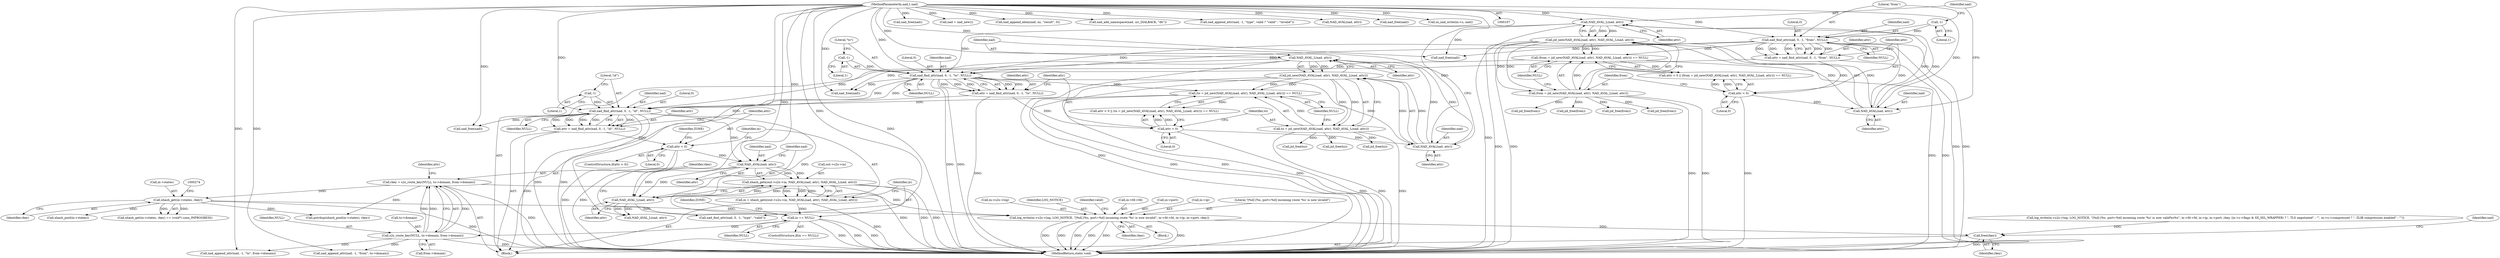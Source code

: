 digraph "0_jabberd2_aabcffae560d5fd00cd1d2ffce5d760353cf0a4d_0@API" {
"1000333" [label="(Call,log_write(in->s2s->log, LOG_NOTICE, \"[%d] [%s, port=%d] incoming route '%s' is now invalid\", in->fd->fd, in->ip, in->port, rkey))"];
"1000243" [label="(Call,rkey = s2s_route_key(NULL, to->domain, from->domain))"];
"1000245" [label="(Call,s2s_route_key(NULL, to->domain, from->domain))"];
"1000223" [label="(Call,in == NULL)"];
"1000208" [label="(Call,in = xhash_getx(out->s2s->in, NAD_AVAL(nad, attr), NAD_AVAL_L(nad, attr)))"];
"1000210" [label="(Call,xhash_getx(out->s2s->in, NAD_AVAL(nad, attr), NAD_AVAL_L(nad, attr)))"];
"1000216" [label="(Call,NAD_AVAL(nad, attr))"];
"1000186" [label="(Call,nad_find_attr(nad, 0, -1, \"id\", NULL))"];
"1000171" [label="(Call,NAD_AVAL_L(nad, attr))"];
"1000168" [label="(Call,NAD_AVAL(nad, attr))"];
"1000152" [label="(Call,nad_find_attr(nad, 0, -1, \"to\", NULL))"];
"1000139" [label="(Call,NAD_AVAL_L(nad, attr))"];
"1000136" [label="(Call,NAD_AVAL(nad, attr))"];
"1000120" [label="(Call,nad_find_attr(nad, 0, -1, \"from\", NULL))"];
"1000109" [label="(MethodParameterIn,nad_t nad)"];
"1000123" [label="(Call,-1)"];
"1000129" [label="(Call,attr < 0)"];
"1000118" [label="(Call,attr = nad_find_attr(nad, 0, -1, \"from\", NULL))"];
"1000155" [label="(Call,-1)"];
"1000132" [label="(Call,(from = jid_new(NAD_AVAL(nad, attr), NAD_AVAL_L(nad, attr))) == NULL)"];
"1000133" [label="(Call,from = jid_new(NAD_AVAL(nad, attr), NAD_AVAL_L(nad, attr)))"];
"1000135" [label="(Call,jid_new(NAD_AVAL(nad, attr), NAD_AVAL_L(nad, attr)))"];
"1000161" [label="(Call,attr < 0)"];
"1000150" [label="(Call,attr = nad_find_attr(nad, 0, -1, \"to\", NULL))"];
"1000189" [label="(Call,-1)"];
"1000164" [label="(Call,(to = jid_new(NAD_AVAL(nad, attr), NAD_AVAL_L(nad, attr))) == NULL)"];
"1000165" [label="(Call,to = jid_new(NAD_AVAL(nad, attr), NAD_AVAL_L(nad, attr)))"];
"1000167" [label="(Call,jid_new(NAD_AVAL(nad, attr), NAD_AVAL_L(nad, attr)))"];
"1000194" [label="(Call,attr < 0)"];
"1000184" [label="(Call,attr = nad_find_attr(nad, 0, -1, \"id\", NULL))"];
"1000219" [label="(Call,NAD_AVAL_L(nad, attr))"];
"1000268" [label="(Call,xhash_get(in->states, rkey))"];
"1000356" [label="(Call,free(rkey))"];
"1000281" [label="(Call,pstrdup(xhash_pool(in->states), rkey))"];
"1000222" [label="(ControlStructure,if(in == NULL))"];
"1000188" [label="(Literal,0)"];
"1000240" [label="(Call,nad_free(nad))"];
"1000364" [label="(Call,nad = nad_new())"];
"1000192" [label="(Identifier,NULL)"];
"1000354" [label="(Identifier,valid)"];
"1000373" [label="(Call,nad_append_elem(nad, ns, \"result\", 0))"];
"1000205" [label="(Call,nad_free(nad))"];
"1000219" [label="(Call,NAD_AVAL_L(nad, attr))"];
"1000199" [label="(Identifier,ZONE)"];
"1000194" [label="(Call,attr < 0)"];
"1000186" [label="(Call,nad_find_attr(nad, 0, -1, \"id\", NULL))"];
"1000109" [label="(MethodParameterIn,nad_t nad)"];
"1000125" [label="(Literal,\"from\")"];
"1000369" [label="(Call,nad_add_namespace(nad, uri_DIALBACK, \"db\"))"];
"1000426" [label="(MethodReturn,static void)"];
"1000110" [label="(Block,)"];
"1000341" [label="(Call,in->fd->fd)"];
"1000208" [label="(Call,in = xhash_getx(out->s2s->in, NAD_AVAL(nad, attr), NAD_AVAL_L(nad, attr)))"];
"1000119" [label="(Identifier,attr)"];
"1000133" [label="(Call,from = jid_new(NAD_AVAL(nad, attr), NAD_AVAL_L(nad, attr)))"];
"1000134" [label="(Identifier,from)"];
"1000166" [label="(Identifier,to)"];
"1000140" [label="(Identifier,nad)"];
"1000128" [label="(Call,attr < 0 || (from = jid_new(NAD_AVAL(nad, attr), NAD_AVAL_L(nad, attr))) == NULL)"];
"1000172" [label="(Identifier,nad)"];
"1000290" [label="(Call,log_write(in->s2s->log, LOG_NOTICE, \"[%d] [%s, port=%d] incoming route '%s' is now valid%s%s\", in->fd->fd, in->ip, in->port, rkey, (in->s->flags & SX_SSL_WRAPPER) ? \", TLS negotiated\" : \"\", in->s->compressed ? \", ZLIB compression enabled\" : \"\"))"];
"1000211" [label="(Call,out->s2s->in)"];
"1000230" [label="(Call,NAD_AVAL_L(nad, attr))"];
"1000250" [label="(Call,from->domain)"];
"1000352" [label="(Identifier,rkey)"];
"1000132" [label="(Call,(from = jid_new(NAD_AVAL(nad, attr), NAD_AVAL_L(nad, attr))) == NULL)"];
"1000356" [label="(Call,free(rkey))"];
"1000131" [label="(Literal,0)"];
"1000282" [label="(Call,xhash_pool(in->states))"];
"1000269" [label="(Call,in->states)"];
"1000151" [label="(Identifier,attr)"];
"1000121" [label="(Identifier,nad)"];
"1000255" [label="(Call,nad_find_attr(nad, 0, -1, \"type\", \"valid\"))"];
"1000333" [label="(Call,log_write(in->s2s->log, LOG_NOTICE, \"[%d] [%s, port=%d] incoming route '%s' is now invalid\", in->fd->fd, in->ip, in->port, rkey))"];
"1000359" [label="(Identifier,nad)"];
"1000246" [label="(Identifier,NULL)"];
"1000181" [label="(Call,nad_free(nad))"];
"1000223" [label="(Call,in == NULL)"];
"1000185" [label="(Identifier,attr)"];
"1000137" [label="(Identifier,nad)"];
"1000162" [label="(Identifier,attr)"];
"1000217" [label="(Identifier,nad)"];
"1000135" [label="(Call,jid_new(NAD_AVAL(nad, attr), NAD_AVAL_L(nad, attr)))"];
"1000165" [label="(Call,to = jid_new(NAD_AVAL(nad, attr), NAD_AVAL_L(nad, attr)))"];
"1000171" [label="(Call,NAD_AVAL_L(nad, attr))"];
"1000164" [label="(Call,(to = jid_new(NAD_AVAL(nad, attr), NAD_AVAL_L(nad, attr))) == NULL)"];
"1000267" [label="(Call,xhash_get(in->states, rkey) == (void*) conn_INPROGRESS)"];
"1000163" [label="(Literal,0)"];
"1000394" [label="(Call,nad_append_attr(nad, -1, \"type\", valid ? \"valid\" : \"invalid\"))"];
"1000243" [label="(Call,rkey = s2s_route_key(NULL, to->domain, from->domain))"];
"1000147" [label="(Call,nad_free(nad))"];
"1000216" [label="(Call,NAD_AVAL(nad, attr))"];
"1000244" [label="(Identifier,rkey)"];
"1000233" [label="(Call,NAD_AVAL(nad, attr))"];
"1000168" [label="(Call,NAD_AVAL(nad, attr))"];
"1000238" [label="(Call,jid_free(to))"];
"1000349" [label="(Call,in->port)"];
"1000190" [label="(Literal,1)"];
"1000254" [label="(Identifier,attr)"];
"1000170" [label="(Identifier,attr)"];
"1000174" [label="(Identifier,NULL)"];
"1000158" [label="(Identifier,NULL)"];
"1000129" [label="(Call,attr < 0)"];
"1000193" [label="(ControlStructure,if(attr < 0))"];
"1000346" [label="(Call,in->ip)"];
"1000124" [label="(Literal,1)"];
"1000138" [label="(Identifier,attr)"];
"1000272" [label="(Identifier,rkey)"];
"1000142" [label="(Identifier,NULL)"];
"1000340" [label="(Literal,\"[%d] [%s, port=%d] incoming route '%s' is now invalid\")"];
"1000169" [label="(Identifier,nad)"];
"1000210" [label="(Call,xhash_getx(out->s2s->in, NAD_AVAL(nad, attr), NAD_AVAL_L(nad, attr)))"];
"1000236" [label="(Call,jid_free(from))"];
"1000203" [label="(Call,jid_free(to))"];
"1000120" [label="(Call,nad_find_attr(nad, 0, -1, \"from\", NULL))"];
"1000161" [label="(Call,attr < 0)"];
"1000150" [label="(Call,attr = nad_find_attr(nad, 0, -1, \"to\", NULL))"];
"1000139" [label="(Call,NAD_AVAL_L(nad, attr))"];
"1000122" [label="(Literal,0)"];
"1000201" [label="(Call,jid_free(from))"];
"1000268" [label="(Call,xhash_get(in->states, rkey))"];
"1000167" [label="(Call,jid_new(NAD_AVAL(nad, attr), NAD_AVAL_L(nad, attr)))"];
"1000357" [label="(Identifier,rkey)"];
"1000220" [label="(Identifier,nad)"];
"1000245" [label="(Call,s2s_route_key(NULL, to->domain, from->domain))"];
"1000153" [label="(Identifier,nad)"];
"1000209" [label="(Identifier,in)"];
"1000157" [label="(Literal,\"to\")"];
"1000123" [label="(Call,-1)"];
"1000358" [label="(Call,nad_free(nad))"];
"1000334" [label="(Call,in->s2s->log)"];
"1000136" [label="(Call,NAD_AVAL(nad, attr))"];
"1000155" [label="(Call,-1)"];
"1000187" [label="(Identifier,nad)"];
"1000422" [label="(Call,jid_free(from))"];
"1000126" [label="(Identifier,NULL)"];
"1000378" [label="(Call,nad_append_attr(nad, -1, \"to\", from->domain))"];
"1000184" [label="(Call,attr = nad_find_attr(nad, 0, -1, \"id\", NULL))"];
"1000218" [label="(Identifier,attr)"];
"1000221" [label="(Identifier,attr)"];
"1000403" [label="(Call,sx_nad_write(in->s, nad))"];
"1000228" [label="(Identifier,ZONE)"];
"1000152" [label="(Call,nad_find_attr(nad, 0, -1, \"to\", NULL))"];
"1000196" [label="(Literal,0)"];
"1000189" [label="(Call,-1)"];
"1000225" [label="(Identifier,NULL)"];
"1000118" [label="(Call,attr = nad_find_attr(nad, 0, -1, \"from\", NULL))"];
"1000195" [label="(Identifier,attr)"];
"1000141" [label="(Identifier,attr)"];
"1000247" [label="(Call,to->domain)"];
"1000386" [label="(Call,nad_append_attr(nad, -1, \"from\", to->domain))"];
"1000173" [label="(Identifier,attr)"];
"1000156" [label="(Literal,1)"];
"1000224" [label="(Identifier,in)"];
"1000332" [label="(Block,)"];
"1000191" [label="(Literal,\"id\")"];
"1000179" [label="(Call,jid_free(from))"];
"1000424" [label="(Call,jid_free(to))"];
"1000339" [label="(Identifier,LOG_NOTICE)"];
"1000130" [label="(Identifier,attr)"];
"1000160" [label="(Call,attr < 0 || (to = jid_new(NAD_AVAL(nad, attr), NAD_AVAL_L(nad, attr))) == NULL)"];
"1000154" [label="(Literal,0)"];
"1000333" -> "1000332"  [label="AST: "];
"1000333" -> "1000352"  [label="CFG: "];
"1000334" -> "1000333"  [label="AST: "];
"1000339" -> "1000333"  [label="AST: "];
"1000340" -> "1000333"  [label="AST: "];
"1000341" -> "1000333"  [label="AST: "];
"1000346" -> "1000333"  [label="AST: "];
"1000349" -> "1000333"  [label="AST: "];
"1000352" -> "1000333"  [label="AST: "];
"1000354" -> "1000333"  [label="CFG: "];
"1000333" -> "1000426"  [label="DDG: "];
"1000333" -> "1000426"  [label="DDG: "];
"1000333" -> "1000426"  [label="DDG: "];
"1000333" -> "1000426"  [label="DDG: "];
"1000333" -> "1000426"  [label="DDG: "];
"1000333" -> "1000426"  [label="DDG: "];
"1000243" -> "1000333"  [label="DDG: "];
"1000268" -> "1000333"  [label="DDG: "];
"1000333" -> "1000356"  [label="DDG: "];
"1000243" -> "1000110"  [label="AST: "];
"1000243" -> "1000245"  [label="CFG: "];
"1000244" -> "1000243"  [label="AST: "];
"1000245" -> "1000243"  [label="AST: "];
"1000254" -> "1000243"  [label="CFG: "];
"1000243" -> "1000426"  [label="DDG: "];
"1000245" -> "1000243"  [label="DDG: "];
"1000245" -> "1000243"  [label="DDG: "];
"1000245" -> "1000243"  [label="DDG: "];
"1000243" -> "1000268"  [label="DDG: "];
"1000243" -> "1000281"  [label="DDG: "];
"1000245" -> "1000250"  [label="CFG: "];
"1000246" -> "1000245"  [label="AST: "];
"1000247" -> "1000245"  [label="AST: "];
"1000250" -> "1000245"  [label="AST: "];
"1000245" -> "1000426"  [label="DDG: "];
"1000223" -> "1000245"  [label="DDG: "];
"1000245" -> "1000378"  [label="DDG: "];
"1000245" -> "1000386"  [label="DDG: "];
"1000223" -> "1000222"  [label="AST: "];
"1000223" -> "1000225"  [label="CFG: "];
"1000224" -> "1000223"  [label="AST: "];
"1000225" -> "1000223"  [label="AST: "];
"1000228" -> "1000223"  [label="CFG: "];
"1000244" -> "1000223"  [label="CFG: "];
"1000223" -> "1000426"  [label="DDG: "];
"1000223" -> "1000426"  [label="DDG: "];
"1000223" -> "1000426"  [label="DDG: "];
"1000208" -> "1000223"  [label="DDG: "];
"1000186" -> "1000223"  [label="DDG: "];
"1000208" -> "1000110"  [label="AST: "];
"1000208" -> "1000210"  [label="CFG: "];
"1000209" -> "1000208"  [label="AST: "];
"1000210" -> "1000208"  [label="AST: "];
"1000224" -> "1000208"  [label="CFG: "];
"1000208" -> "1000426"  [label="DDG: "];
"1000210" -> "1000208"  [label="DDG: "];
"1000210" -> "1000208"  [label="DDG: "];
"1000210" -> "1000208"  [label="DDG: "];
"1000210" -> "1000219"  [label="CFG: "];
"1000211" -> "1000210"  [label="AST: "];
"1000216" -> "1000210"  [label="AST: "];
"1000219" -> "1000210"  [label="AST: "];
"1000210" -> "1000426"  [label="DDG: "];
"1000210" -> "1000426"  [label="DDG: "];
"1000210" -> "1000426"  [label="DDG: "];
"1000216" -> "1000210"  [label="DDG: "];
"1000216" -> "1000210"  [label="DDG: "];
"1000219" -> "1000210"  [label="DDG: "];
"1000219" -> "1000210"  [label="DDG: "];
"1000216" -> "1000218"  [label="CFG: "];
"1000217" -> "1000216"  [label="AST: "];
"1000218" -> "1000216"  [label="AST: "];
"1000220" -> "1000216"  [label="CFG: "];
"1000186" -> "1000216"  [label="DDG: "];
"1000109" -> "1000216"  [label="DDG: "];
"1000194" -> "1000216"  [label="DDG: "];
"1000216" -> "1000219"  [label="DDG: "];
"1000216" -> "1000219"  [label="DDG: "];
"1000186" -> "1000184"  [label="AST: "];
"1000186" -> "1000192"  [label="CFG: "];
"1000187" -> "1000186"  [label="AST: "];
"1000188" -> "1000186"  [label="AST: "];
"1000189" -> "1000186"  [label="AST: "];
"1000191" -> "1000186"  [label="AST: "];
"1000192" -> "1000186"  [label="AST: "];
"1000184" -> "1000186"  [label="CFG: "];
"1000186" -> "1000426"  [label="DDG: "];
"1000186" -> "1000426"  [label="DDG: "];
"1000186" -> "1000184"  [label="DDG: "];
"1000186" -> "1000184"  [label="DDG: "];
"1000186" -> "1000184"  [label="DDG: "];
"1000186" -> "1000184"  [label="DDG: "];
"1000186" -> "1000184"  [label="DDG: "];
"1000171" -> "1000186"  [label="DDG: "];
"1000152" -> "1000186"  [label="DDG: "];
"1000152" -> "1000186"  [label="DDG: "];
"1000109" -> "1000186"  [label="DDG: "];
"1000189" -> "1000186"  [label="DDG: "];
"1000164" -> "1000186"  [label="DDG: "];
"1000186" -> "1000205"  [label="DDG: "];
"1000171" -> "1000167"  [label="AST: "];
"1000171" -> "1000173"  [label="CFG: "];
"1000172" -> "1000171"  [label="AST: "];
"1000173" -> "1000171"  [label="AST: "];
"1000167" -> "1000171"  [label="CFG: "];
"1000171" -> "1000426"  [label="DDG: "];
"1000171" -> "1000167"  [label="DDG: "];
"1000171" -> "1000167"  [label="DDG: "];
"1000168" -> "1000171"  [label="DDG: "];
"1000168" -> "1000171"  [label="DDG: "];
"1000109" -> "1000171"  [label="DDG: "];
"1000171" -> "1000181"  [label="DDG: "];
"1000168" -> "1000167"  [label="AST: "];
"1000168" -> "1000170"  [label="CFG: "];
"1000169" -> "1000168"  [label="AST: "];
"1000170" -> "1000168"  [label="AST: "];
"1000172" -> "1000168"  [label="CFG: "];
"1000168" -> "1000167"  [label="DDG: "];
"1000168" -> "1000167"  [label="DDG: "];
"1000152" -> "1000168"  [label="DDG: "];
"1000109" -> "1000168"  [label="DDG: "];
"1000161" -> "1000168"  [label="DDG: "];
"1000152" -> "1000150"  [label="AST: "];
"1000152" -> "1000158"  [label="CFG: "];
"1000153" -> "1000152"  [label="AST: "];
"1000154" -> "1000152"  [label="AST: "];
"1000155" -> "1000152"  [label="AST: "];
"1000157" -> "1000152"  [label="AST: "];
"1000158" -> "1000152"  [label="AST: "];
"1000150" -> "1000152"  [label="CFG: "];
"1000152" -> "1000426"  [label="DDG: "];
"1000152" -> "1000426"  [label="DDG: "];
"1000152" -> "1000150"  [label="DDG: "];
"1000152" -> "1000150"  [label="DDG: "];
"1000152" -> "1000150"  [label="DDG: "];
"1000152" -> "1000150"  [label="DDG: "];
"1000152" -> "1000150"  [label="DDG: "];
"1000139" -> "1000152"  [label="DDG: "];
"1000120" -> "1000152"  [label="DDG: "];
"1000120" -> "1000152"  [label="DDG: "];
"1000109" -> "1000152"  [label="DDG: "];
"1000155" -> "1000152"  [label="DDG: "];
"1000132" -> "1000152"  [label="DDG: "];
"1000152" -> "1000164"  [label="DDG: "];
"1000152" -> "1000181"  [label="DDG: "];
"1000139" -> "1000135"  [label="AST: "];
"1000139" -> "1000141"  [label="CFG: "];
"1000140" -> "1000139"  [label="AST: "];
"1000141" -> "1000139"  [label="AST: "];
"1000135" -> "1000139"  [label="CFG: "];
"1000139" -> "1000426"  [label="DDG: "];
"1000139" -> "1000135"  [label="DDG: "];
"1000139" -> "1000135"  [label="DDG: "];
"1000136" -> "1000139"  [label="DDG: "];
"1000136" -> "1000139"  [label="DDG: "];
"1000109" -> "1000139"  [label="DDG: "];
"1000139" -> "1000147"  [label="DDG: "];
"1000136" -> "1000135"  [label="AST: "];
"1000136" -> "1000138"  [label="CFG: "];
"1000137" -> "1000136"  [label="AST: "];
"1000138" -> "1000136"  [label="AST: "];
"1000140" -> "1000136"  [label="CFG: "];
"1000136" -> "1000135"  [label="DDG: "];
"1000136" -> "1000135"  [label="DDG: "];
"1000120" -> "1000136"  [label="DDG: "];
"1000109" -> "1000136"  [label="DDG: "];
"1000129" -> "1000136"  [label="DDG: "];
"1000120" -> "1000118"  [label="AST: "];
"1000120" -> "1000126"  [label="CFG: "];
"1000121" -> "1000120"  [label="AST: "];
"1000122" -> "1000120"  [label="AST: "];
"1000123" -> "1000120"  [label="AST: "];
"1000125" -> "1000120"  [label="AST: "];
"1000126" -> "1000120"  [label="AST: "];
"1000118" -> "1000120"  [label="CFG: "];
"1000120" -> "1000426"  [label="DDG: "];
"1000120" -> "1000426"  [label="DDG: "];
"1000120" -> "1000118"  [label="DDG: "];
"1000120" -> "1000118"  [label="DDG: "];
"1000120" -> "1000118"  [label="DDG: "];
"1000120" -> "1000118"  [label="DDG: "];
"1000120" -> "1000118"  [label="DDG: "];
"1000109" -> "1000120"  [label="DDG: "];
"1000123" -> "1000120"  [label="DDG: "];
"1000120" -> "1000132"  [label="DDG: "];
"1000120" -> "1000147"  [label="DDG: "];
"1000109" -> "1000107"  [label="AST: "];
"1000109" -> "1000426"  [label="DDG: "];
"1000109" -> "1000147"  [label="DDG: "];
"1000109" -> "1000181"  [label="DDG: "];
"1000109" -> "1000205"  [label="DDG: "];
"1000109" -> "1000219"  [label="DDG: "];
"1000109" -> "1000230"  [label="DDG: "];
"1000109" -> "1000233"  [label="DDG: "];
"1000109" -> "1000240"  [label="DDG: "];
"1000109" -> "1000255"  [label="DDG: "];
"1000109" -> "1000358"  [label="DDG: "];
"1000109" -> "1000364"  [label="DDG: "];
"1000109" -> "1000369"  [label="DDG: "];
"1000109" -> "1000373"  [label="DDG: "];
"1000109" -> "1000378"  [label="DDG: "];
"1000109" -> "1000386"  [label="DDG: "];
"1000109" -> "1000394"  [label="DDG: "];
"1000109" -> "1000403"  [label="DDG: "];
"1000123" -> "1000124"  [label="CFG: "];
"1000124" -> "1000123"  [label="AST: "];
"1000125" -> "1000123"  [label="CFG: "];
"1000129" -> "1000128"  [label="AST: "];
"1000129" -> "1000131"  [label="CFG: "];
"1000130" -> "1000129"  [label="AST: "];
"1000131" -> "1000129"  [label="AST: "];
"1000134" -> "1000129"  [label="CFG: "];
"1000128" -> "1000129"  [label="CFG: "];
"1000129" -> "1000426"  [label="DDG: "];
"1000129" -> "1000128"  [label="DDG: "];
"1000129" -> "1000128"  [label="DDG: "];
"1000118" -> "1000129"  [label="DDG: "];
"1000118" -> "1000110"  [label="AST: "];
"1000119" -> "1000118"  [label="AST: "];
"1000130" -> "1000118"  [label="CFG: "];
"1000118" -> "1000426"  [label="DDG: "];
"1000155" -> "1000156"  [label="CFG: "];
"1000156" -> "1000155"  [label="AST: "];
"1000157" -> "1000155"  [label="CFG: "];
"1000132" -> "1000128"  [label="AST: "];
"1000132" -> "1000142"  [label="CFG: "];
"1000133" -> "1000132"  [label="AST: "];
"1000142" -> "1000132"  [label="AST: "];
"1000128" -> "1000132"  [label="CFG: "];
"1000132" -> "1000426"  [label="DDG: "];
"1000132" -> "1000128"  [label="DDG: "];
"1000133" -> "1000132"  [label="DDG: "];
"1000135" -> "1000132"  [label="DDG: "];
"1000135" -> "1000132"  [label="DDG: "];
"1000133" -> "1000135"  [label="CFG: "];
"1000134" -> "1000133"  [label="AST: "];
"1000135" -> "1000133"  [label="AST: "];
"1000142" -> "1000133"  [label="CFG: "];
"1000133" -> "1000426"  [label="DDG: "];
"1000133" -> "1000426"  [label="DDG: "];
"1000135" -> "1000133"  [label="DDG: "];
"1000135" -> "1000133"  [label="DDG: "];
"1000133" -> "1000179"  [label="DDG: "];
"1000133" -> "1000201"  [label="DDG: "];
"1000133" -> "1000236"  [label="DDG: "];
"1000133" -> "1000422"  [label="DDG: "];
"1000135" -> "1000426"  [label="DDG: "];
"1000135" -> "1000426"  [label="DDG: "];
"1000161" -> "1000160"  [label="AST: "];
"1000161" -> "1000163"  [label="CFG: "];
"1000162" -> "1000161"  [label="AST: "];
"1000163" -> "1000161"  [label="AST: "];
"1000166" -> "1000161"  [label="CFG: "];
"1000160" -> "1000161"  [label="CFG: "];
"1000161" -> "1000426"  [label="DDG: "];
"1000161" -> "1000160"  [label="DDG: "];
"1000161" -> "1000160"  [label="DDG: "];
"1000150" -> "1000161"  [label="DDG: "];
"1000150" -> "1000110"  [label="AST: "];
"1000151" -> "1000150"  [label="AST: "];
"1000162" -> "1000150"  [label="CFG: "];
"1000150" -> "1000426"  [label="DDG: "];
"1000189" -> "1000190"  [label="CFG: "];
"1000190" -> "1000189"  [label="AST: "];
"1000191" -> "1000189"  [label="CFG: "];
"1000164" -> "1000160"  [label="AST: "];
"1000164" -> "1000174"  [label="CFG: "];
"1000165" -> "1000164"  [label="AST: "];
"1000174" -> "1000164"  [label="AST: "];
"1000160" -> "1000164"  [label="CFG: "];
"1000164" -> "1000426"  [label="DDG: "];
"1000164" -> "1000160"  [label="DDG: "];
"1000165" -> "1000164"  [label="DDG: "];
"1000167" -> "1000164"  [label="DDG: "];
"1000167" -> "1000164"  [label="DDG: "];
"1000165" -> "1000167"  [label="CFG: "];
"1000166" -> "1000165"  [label="AST: "];
"1000167" -> "1000165"  [label="AST: "];
"1000174" -> "1000165"  [label="CFG: "];
"1000165" -> "1000426"  [label="DDG: "];
"1000165" -> "1000426"  [label="DDG: "];
"1000167" -> "1000165"  [label="DDG: "];
"1000167" -> "1000165"  [label="DDG: "];
"1000165" -> "1000203"  [label="DDG: "];
"1000165" -> "1000238"  [label="DDG: "];
"1000165" -> "1000424"  [label="DDG: "];
"1000167" -> "1000426"  [label="DDG: "];
"1000167" -> "1000426"  [label="DDG: "];
"1000194" -> "1000193"  [label="AST: "];
"1000194" -> "1000196"  [label="CFG: "];
"1000195" -> "1000194"  [label="AST: "];
"1000196" -> "1000194"  [label="AST: "];
"1000199" -> "1000194"  [label="CFG: "];
"1000209" -> "1000194"  [label="CFG: "];
"1000194" -> "1000426"  [label="DDG: "];
"1000194" -> "1000426"  [label="DDG: "];
"1000184" -> "1000194"  [label="DDG: "];
"1000184" -> "1000110"  [label="AST: "];
"1000185" -> "1000184"  [label="AST: "];
"1000195" -> "1000184"  [label="CFG: "];
"1000184" -> "1000426"  [label="DDG: "];
"1000219" -> "1000221"  [label="CFG: "];
"1000220" -> "1000219"  [label="AST: "];
"1000221" -> "1000219"  [label="AST: "];
"1000219" -> "1000230"  [label="DDG: "];
"1000219" -> "1000230"  [label="DDG: "];
"1000219" -> "1000255"  [label="DDG: "];
"1000268" -> "1000267"  [label="AST: "];
"1000268" -> "1000272"  [label="CFG: "];
"1000269" -> "1000268"  [label="AST: "];
"1000272" -> "1000268"  [label="AST: "];
"1000274" -> "1000268"  [label="CFG: "];
"1000268" -> "1000426"  [label="DDG: "];
"1000268" -> "1000267"  [label="DDG: "];
"1000268" -> "1000267"  [label="DDG: "];
"1000268" -> "1000282"  [label="DDG: "];
"1000268" -> "1000281"  [label="DDG: "];
"1000356" -> "1000110"  [label="AST: "];
"1000356" -> "1000357"  [label="CFG: "];
"1000357" -> "1000356"  [label="AST: "];
"1000359" -> "1000356"  [label="CFG: "];
"1000356" -> "1000426"  [label="DDG: "];
"1000290" -> "1000356"  [label="DDG: "];
}

